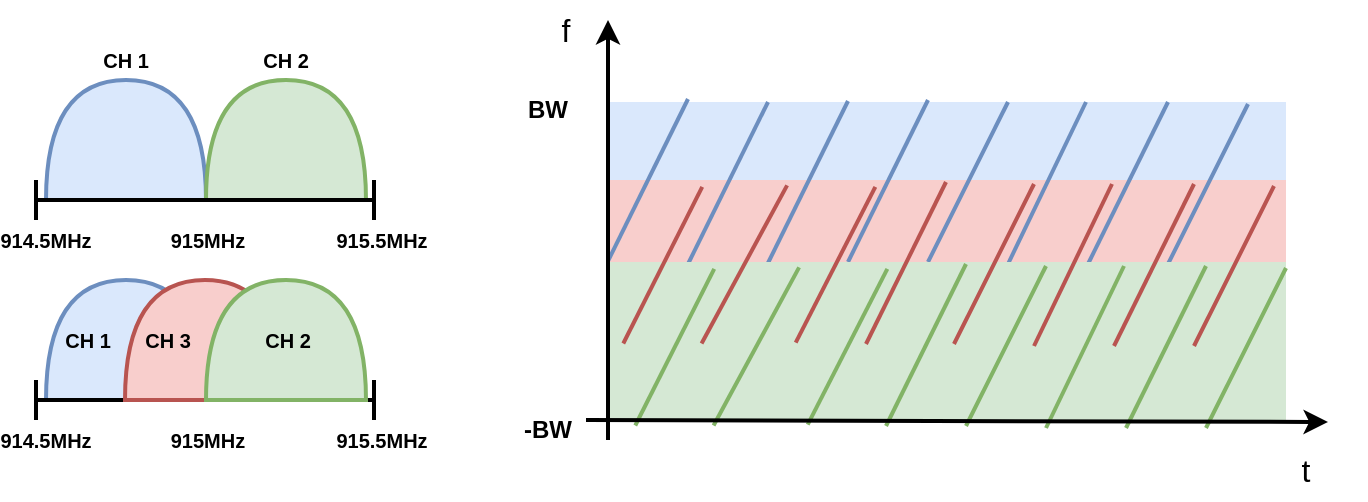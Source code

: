 <mxfile version="24.3.1" type="github">
  <diagram name="第 1 页" id="LZ3V6zMkVi97bei1aKP2">
    <mxGraphModel dx="1082" dy="573" grid="1" gridSize="10" guides="1" tooltips="1" connect="1" arrows="1" fold="1" page="1" pageScale="1" pageWidth="827" pageHeight="1169" math="0" shadow="0">
      <root>
        <mxCell id="0" />
        <mxCell id="1" parent="0" />
        <mxCell id="KBZhlKwedzXI5FQdUWbd-1" value="" style="shape=or;whiteSpace=wrap;html=1;rotation=-90;strokeWidth=2;fillColor=#dae8fc;strokeColor=#6c8ebf;" vertex="1" parent="1">
          <mxGeometry x="60" y="90" width="60" height="80" as="geometry" />
        </mxCell>
        <mxCell id="KBZhlKwedzXI5FQdUWbd-2" value="" style="shape=or;whiteSpace=wrap;html=1;rotation=-90;strokeWidth=2;fillColor=#d5e8d4;strokeColor=#82b366;" vertex="1" parent="1">
          <mxGeometry x="140" y="90" width="60" height="80" as="geometry" />
        </mxCell>
        <mxCell id="KBZhlKwedzXI5FQdUWbd-7" value="" style="shape=crossbar;whiteSpace=wrap;html=1;rounded=1;strokeWidth=2;" vertex="1" parent="1">
          <mxGeometry x="45" y="150" width="169" height="20" as="geometry" />
        </mxCell>
        <mxCell id="KBZhlKwedzXI5FQdUWbd-8" value="&lt;font style=&quot;font-size: 10px;&quot;&gt;&lt;b&gt;915MHz&lt;/b&gt;&lt;/font&gt;" style="text;strokeColor=none;align=center;fillColor=none;html=1;verticalAlign=middle;whiteSpace=wrap;rounded=0;" vertex="1" parent="1">
          <mxGeometry x="110.5" y="170" width="40" height="20" as="geometry" />
        </mxCell>
        <mxCell id="KBZhlKwedzXI5FQdUWbd-9" value="&lt;font style=&quot;font-size: 10px;&quot;&gt;&lt;b&gt;915.5MHz&lt;/b&gt;&lt;/font&gt;" style="text;strokeColor=none;align=center;fillColor=none;html=1;verticalAlign=middle;whiteSpace=wrap;rounded=0;" vertex="1" parent="1">
          <mxGeometry x="198" y="170" width="40" height="20" as="geometry" />
        </mxCell>
        <mxCell id="KBZhlKwedzXI5FQdUWbd-10" value="&lt;font style=&quot;font-size: 10px;&quot;&gt;&lt;b&gt;914.5MHz&lt;/b&gt;&lt;/font&gt;" style="text;strokeColor=none;align=center;fillColor=none;html=1;verticalAlign=middle;whiteSpace=wrap;rounded=0;" vertex="1" parent="1">
          <mxGeometry x="30" y="170" width="40" height="20" as="geometry" />
        </mxCell>
        <mxCell id="KBZhlKwedzXI5FQdUWbd-11" value="" style="shape=or;whiteSpace=wrap;html=1;rotation=-90;strokeWidth=2;fillColor=#dae8fc;strokeColor=#6c8ebf;" vertex="1" parent="1">
          <mxGeometry x="60" y="190" width="60" height="80" as="geometry" />
        </mxCell>
        <mxCell id="KBZhlKwedzXI5FQdUWbd-13" value="" style="shape=crossbar;whiteSpace=wrap;html=1;rounded=1;strokeWidth=2;" vertex="1" parent="1">
          <mxGeometry x="45" y="250" width="169" height="20" as="geometry" />
        </mxCell>
        <mxCell id="KBZhlKwedzXI5FQdUWbd-14" value="&lt;font style=&quot;font-size: 10px;&quot;&gt;&lt;b&gt;915MHz&lt;/b&gt;&lt;/font&gt;" style="text;strokeColor=none;align=center;fillColor=none;html=1;verticalAlign=middle;whiteSpace=wrap;rounded=0;" vertex="1" parent="1">
          <mxGeometry x="110.5" y="270" width="40" height="20" as="geometry" />
        </mxCell>
        <mxCell id="KBZhlKwedzXI5FQdUWbd-15" value="&lt;font style=&quot;font-size: 10px;&quot;&gt;&lt;b&gt;915.5MHz&lt;/b&gt;&lt;/font&gt;" style="text;strokeColor=none;align=center;fillColor=none;html=1;verticalAlign=middle;whiteSpace=wrap;rounded=0;" vertex="1" parent="1">
          <mxGeometry x="198" y="270" width="40" height="20" as="geometry" />
        </mxCell>
        <mxCell id="KBZhlKwedzXI5FQdUWbd-16" value="&lt;font style=&quot;font-size: 10px;&quot;&gt;&lt;b&gt;914.5MHz&lt;/b&gt;&lt;/font&gt;" style="text;strokeColor=none;align=center;fillColor=none;html=1;verticalAlign=middle;whiteSpace=wrap;rounded=0;" vertex="1" parent="1">
          <mxGeometry x="30" y="270" width="40" height="20" as="geometry" />
        </mxCell>
        <mxCell id="KBZhlKwedzXI5FQdUWbd-17" value="" style="shape=or;whiteSpace=wrap;html=1;rotation=-90;strokeWidth=2;fillColor=#f8cecc;strokeColor=#b85450;" vertex="1" parent="1">
          <mxGeometry x="99.5" y="190" width="60" height="80" as="geometry" />
        </mxCell>
        <mxCell id="KBZhlKwedzXI5FQdUWbd-12" value="" style="shape=or;whiteSpace=wrap;html=1;rotation=-90;strokeWidth=2;fillColor=#d5e8d4;strokeColor=#82b366;" vertex="1" parent="1">
          <mxGeometry x="140" y="190" width="60" height="80" as="geometry" />
        </mxCell>
        <mxCell id="KBZhlKwedzXI5FQdUWbd-18" value="&lt;font style=&quot;font-size: 10px;&quot;&gt;&lt;b&gt;CH 1&lt;/b&gt;&lt;/font&gt;" style="text;strokeColor=none;align=center;fillColor=none;html=1;verticalAlign=middle;whiteSpace=wrap;rounded=0;" vertex="1" parent="1">
          <mxGeometry x="70" y="80" width="40" height="20" as="geometry" />
        </mxCell>
        <mxCell id="KBZhlKwedzXI5FQdUWbd-19" value="&lt;font style=&quot;font-size: 10px;&quot;&gt;&lt;b&gt;CH 2&lt;/b&gt;&lt;/font&gt;" style="text;strokeColor=none;align=center;fillColor=none;html=1;verticalAlign=middle;whiteSpace=wrap;rounded=0;" vertex="1" parent="1">
          <mxGeometry x="150" y="80" width="40" height="20" as="geometry" />
        </mxCell>
        <mxCell id="KBZhlKwedzXI5FQdUWbd-20" value="&lt;font style=&quot;font-size: 10px;&quot;&gt;&lt;b&gt;CH 1&lt;/b&gt;&lt;/font&gt;" style="text;strokeColor=none;align=center;fillColor=none;html=1;verticalAlign=middle;whiteSpace=wrap;rounded=0;" vertex="1" parent="1">
          <mxGeometry x="51" y="220" width="40" height="20" as="geometry" />
        </mxCell>
        <mxCell id="KBZhlKwedzXI5FQdUWbd-22" value="&lt;font style=&quot;font-size: 10px;&quot;&gt;&lt;b&gt;CH 3&lt;/b&gt;&lt;/font&gt;" style="text;strokeColor=none;align=center;fillColor=none;html=1;verticalAlign=middle;whiteSpace=wrap;rounded=0;" vertex="1" parent="1">
          <mxGeometry x="91" y="220" width="40" height="20" as="geometry" />
        </mxCell>
        <mxCell id="KBZhlKwedzXI5FQdUWbd-21" value="&lt;font style=&quot;font-size: 10px;&quot;&gt;&lt;b&gt;CH 2&lt;/b&gt;&lt;/font&gt;" style="text;strokeColor=none;align=center;fillColor=none;html=1;verticalAlign=middle;whiteSpace=wrap;rounded=0;" vertex="1" parent="1">
          <mxGeometry x="150.5" y="220" width="40" height="20" as="geometry" />
        </mxCell>
        <mxCell id="KBZhlKwedzXI5FQdUWbd-24" value="" style="rounded=0;whiteSpace=wrap;html=1;fillColor=#dae8fc;strokeColor=none;container=0;" vertex="1" parent="1">
          <mxGeometry x="330" y="111" width="340" height="80" as="geometry" />
        </mxCell>
        <mxCell id="KBZhlKwedzXI5FQdUWbd-39" value="" style="rounded=0;whiteSpace=wrap;html=1;fillColor=#f8cecc;strokeColor=none;container=0;" vertex="1" parent="1">
          <mxGeometry x="330" y="150" width="340" height="80" as="geometry" />
        </mxCell>
        <mxCell id="KBZhlKwedzXI5FQdUWbd-63" value="" style="endArrow=none;html=1;rounded=0;strokeWidth=2;strokeColor=#6c8ebf;entryX=0.128;entryY=-0.007;entryDx=0;entryDy=0;entryPerimeter=0;" edge="1" parent="1">
          <mxGeometry width="50" height="50" relative="1" as="geometry">
            <mxPoint x="411" y="191.5" as="sourcePoint" />
            <mxPoint x="451" y="110.5" as="targetPoint" />
          </mxGeometry>
        </mxCell>
        <mxCell id="KBZhlKwedzXI5FQdUWbd-64" value="" style="endArrow=none;html=1;rounded=0;strokeWidth=2;strokeColor=#6c8ebf;entryX=0.128;entryY=-0.007;entryDx=0;entryDy=0;entryPerimeter=0;" edge="1" parent="1">
          <mxGeometry width="50" height="50" relative="1" as="geometry">
            <mxPoint x="371" y="192" as="sourcePoint" />
            <mxPoint x="411" y="111" as="targetPoint" />
          </mxGeometry>
        </mxCell>
        <mxCell id="KBZhlKwedzXI5FQdUWbd-65" value="" style="endArrow=none;html=1;rounded=0;strokeWidth=2;strokeColor=#6c8ebf;entryX=0.128;entryY=-0.007;entryDx=0;entryDy=0;entryPerimeter=0;" edge="1" parent="1">
          <mxGeometry width="50" height="50" relative="1" as="geometry">
            <mxPoint x="331" y="190.5" as="sourcePoint" />
            <mxPoint x="371" y="109.5" as="targetPoint" />
          </mxGeometry>
        </mxCell>
        <mxCell id="KBZhlKwedzXI5FQdUWbd-31" value="" style="endArrow=none;html=1;rounded=0;strokeWidth=2;strokeColor=#6c8ebf;entryX=0.128;entryY=-0.007;entryDx=0;entryDy=0;entryPerimeter=0;" edge="1" parent="1">
          <mxGeometry width="50" height="50" relative="1" as="geometry">
            <mxPoint x="451" y="191" as="sourcePoint" />
            <mxPoint x="491" y="110" as="targetPoint" />
          </mxGeometry>
        </mxCell>
        <mxCell id="KBZhlKwedzXI5FQdUWbd-32" value="" style="endArrow=none;html=1;rounded=0;strokeWidth=2;strokeColor=#6c8ebf;entryX=0.257;entryY=-0.004;entryDx=0;entryDy=0;entryPerimeter=0;" edge="1" parent="1">
          <mxGeometry width="50" height="50" relative="1" as="geometry">
            <mxPoint x="491" y="191" as="sourcePoint" />
            <mxPoint x="531" y="111" as="targetPoint" />
          </mxGeometry>
        </mxCell>
        <mxCell id="KBZhlKwedzXI5FQdUWbd-33" value="" style="endArrow=none;html=1;rounded=0;strokeWidth=2;strokeColor=#6c8ebf;exitX=0.257;exitY=1.009;exitDx=0;exitDy=0;entryX=0.385;entryY=0.005;entryDx=0;entryDy=0;entryPerimeter=0;exitPerimeter=0;" edge="1" parent="1">
          <mxGeometry width="50" height="50" relative="1" as="geometry">
            <mxPoint x="531" y="192" as="sourcePoint" />
            <mxPoint x="570" y="111" as="targetPoint" />
          </mxGeometry>
        </mxCell>
        <mxCell id="KBZhlKwedzXI5FQdUWbd-34" value="" style="endArrow=none;html=1;rounded=0;strokeWidth=2;strokeColor=#6c8ebf;entryX=0.128;entryY=-0.007;entryDx=0;entryDy=0;entryPerimeter=0;" edge="1" parent="1">
          <mxGeometry width="50" height="50" relative="1" as="geometry">
            <mxPoint x="571" y="192" as="sourcePoint" />
            <mxPoint x="611" y="111" as="targetPoint" />
          </mxGeometry>
        </mxCell>
        <mxCell id="KBZhlKwedzXI5FQdUWbd-35" value="" style="endArrow=none;html=1;rounded=0;strokeWidth=2;strokeColor=#6c8ebf;entryX=0.257;entryY=-0.004;entryDx=0;entryDy=0;entryPerimeter=0;" edge="1" parent="1">
          <mxGeometry width="50" height="50" relative="1" as="geometry">
            <mxPoint x="611" y="192" as="sourcePoint" />
            <mxPoint x="651" y="112" as="targetPoint" />
          </mxGeometry>
        </mxCell>
        <mxCell id="KBZhlKwedzXI5FQdUWbd-66" value="" style="rounded=0;whiteSpace=wrap;html=1;fillColor=#d5e8d4;strokeColor=none;container=0;" vertex="1" parent="1">
          <mxGeometry x="331" y="191" width="339" height="80" as="geometry" />
        </mxCell>
        <mxCell id="KBZhlKwedzXI5FQdUWbd-67" value="" style="endArrow=none;html=1;rounded=0;strokeWidth=2;strokeColor=#82b366;entryX=0.128;entryY=-0.007;entryDx=0;entryDy=0;entryPerimeter=0;exitX=0.008;exitY=0.972;exitDx=0;exitDy=0;exitPerimeter=0;fillColor=#d5e8d4;" edge="1" parent="1">
          <mxGeometry width="50" height="50" relative="1" as="geometry">
            <mxPoint x="344.632" y="272.76" as="sourcePoint" />
            <mxPoint x="384.112" y="194.44" as="targetPoint" />
          </mxGeometry>
        </mxCell>
        <mxCell id="KBZhlKwedzXI5FQdUWbd-68" value="" style="endArrow=none;html=1;rounded=0;strokeWidth=2;strokeColor=#82b366;entryX=0.257;entryY=-0.004;entryDx=0;entryDy=0;entryPerimeter=0;exitX=0.127;exitY=0.984;exitDx=0;exitDy=0;exitPerimeter=0;fillColor=#d5e8d4;" edge="1" parent="1">
          <mxGeometry width="50" height="50" relative="1" as="geometry">
            <mxPoint x="383.783" y="272.72" as="sourcePoint" />
            <mxPoint x="426.553" y="193.68" as="targetPoint" />
          </mxGeometry>
        </mxCell>
        <mxCell id="KBZhlKwedzXI5FQdUWbd-69" value="" style="endArrow=none;html=1;rounded=0;strokeWidth=2;strokeColor=#82b366;entryX=0.385;entryY=0.005;entryDx=0;entryDy=0;entryPerimeter=0;exitX=0.264;exitY=0.979;exitDx=0;exitDy=0;exitPerimeter=0;fillColor=#d5e8d4;" edge="1" parent="1">
          <mxGeometry width="50" height="50" relative="1" as="geometry">
            <mxPoint x="430.856" y="272.32" as="sourcePoint" />
            <mxPoint x="470.665" y="194.4" as="targetPoint" />
          </mxGeometry>
        </mxCell>
        <mxCell id="KBZhlKwedzXI5FQdUWbd-70" value="" style="endArrow=none;html=1;rounded=0;strokeWidth=2;strokeColor=#82b366;entryX=0.128;entryY=-0.007;entryDx=0;entryDy=0;entryPerimeter=0;fillColor=#d5e8d4;" edge="1" parent="1">
          <mxGeometry width="50" height="50" relative="1" as="geometry">
            <mxPoint x="470" y="273" as="sourcePoint" />
            <mxPoint x="510" y="192" as="targetPoint" />
          </mxGeometry>
        </mxCell>
        <mxCell id="KBZhlKwedzXI5FQdUWbd-71" value="" style="endArrow=none;html=1;rounded=0;strokeWidth=2;strokeColor=#82b366;entryX=0.257;entryY=-0.004;entryDx=0;entryDy=0;entryPerimeter=0;fillColor=#d5e8d4;" edge="1" parent="1">
          <mxGeometry width="50" height="50" relative="1" as="geometry">
            <mxPoint x="510" y="273" as="sourcePoint" />
            <mxPoint x="550" y="193" as="targetPoint" />
          </mxGeometry>
        </mxCell>
        <mxCell id="KBZhlKwedzXI5FQdUWbd-72" value="" style="endArrow=none;html=1;rounded=0;strokeWidth=2;strokeColor=#82b366;exitX=0.257;exitY=1.009;exitDx=0;exitDy=0;entryX=0.385;entryY=0.005;entryDx=0;entryDy=0;entryPerimeter=0;exitPerimeter=0;fillColor=#d5e8d4;" edge="1" parent="1">
          <mxGeometry width="50" height="50" relative="1" as="geometry">
            <mxPoint x="550" y="274" as="sourcePoint" />
            <mxPoint x="589" y="193" as="targetPoint" />
          </mxGeometry>
        </mxCell>
        <mxCell id="KBZhlKwedzXI5FQdUWbd-73" value="" style="endArrow=none;html=1;rounded=0;strokeWidth=2;strokeColor=#82b366;entryX=0.128;entryY=-0.007;entryDx=0;entryDy=0;entryPerimeter=0;fillColor=#d5e8d4;" edge="1" parent="1">
          <mxGeometry width="50" height="50" relative="1" as="geometry">
            <mxPoint x="590" y="274" as="sourcePoint" />
            <mxPoint x="630" y="193" as="targetPoint" />
          </mxGeometry>
        </mxCell>
        <mxCell id="KBZhlKwedzXI5FQdUWbd-74" value="" style="endArrow=none;html=1;rounded=0;strokeWidth=2;strokeColor=#82b366;entryX=0.257;entryY=-0.004;entryDx=0;entryDy=0;entryPerimeter=0;fillColor=#d5e8d4;" edge="1" parent="1">
          <mxGeometry width="50" height="50" relative="1" as="geometry">
            <mxPoint x="630" y="274" as="sourcePoint" />
            <mxPoint x="670" y="194" as="targetPoint" />
          </mxGeometry>
        </mxCell>
        <mxCell id="KBZhlKwedzXI5FQdUWbd-40" value="" style="endArrow=none;html=1;rounded=0;strokeWidth=2;strokeColor=#B95450;entryX=0.128;entryY=-0.007;entryDx=0;entryDy=0;entryPerimeter=0;exitX=0.008;exitY=0.972;exitDx=0;exitDy=0;exitPerimeter=0;" edge="1" parent="1">
          <mxGeometry width="50" height="50" relative="1" as="geometry">
            <mxPoint x="338.632" y="231.76" as="sourcePoint" />
            <mxPoint x="378.112" y="153.44" as="targetPoint" />
          </mxGeometry>
        </mxCell>
        <mxCell id="KBZhlKwedzXI5FQdUWbd-41" value="" style="endArrow=none;html=1;rounded=0;strokeWidth=2;strokeColor=#b95450;entryX=0.257;entryY=-0.004;entryDx=0;entryDy=0;entryPerimeter=0;exitX=0.127;exitY=0.984;exitDx=0;exitDy=0;exitPerimeter=0;" edge="1" parent="1">
          <mxGeometry width="50" height="50" relative="1" as="geometry">
            <mxPoint x="377.783" y="231.72" as="sourcePoint" />
            <mxPoint x="420.553" y="152.68" as="targetPoint" />
          </mxGeometry>
        </mxCell>
        <mxCell id="KBZhlKwedzXI5FQdUWbd-42" value="" style="endArrow=none;html=1;rounded=0;strokeWidth=2;strokeColor=#B95450;entryX=0.385;entryY=0.005;entryDx=0;entryDy=0;entryPerimeter=0;exitX=0.264;exitY=0.979;exitDx=0;exitDy=0;exitPerimeter=0;" edge="1" parent="1">
          <mxGeometry width="50" height="50" relative="1" as="geometry">
            <mxPoint x="424.856" y="231.32" as="sourcePoint" />
            <mxPoint x="464.665" y="153.4" as="targetPoint" />
          </mxGeometry>
        </mxCell>
        <mxCell id="KBZhlKwedzXI5FQdUWbd-43" value="" style="endArrow=none;html=1;rounded=0;strokeWidth=2;strokeColor=#B95450;entryX=0.128;entryY=-0.007;entryDx=0;entryDy=0;entryPerimeter=0;" edge="1" parent="1">
          <mxGeometry width="50" height="50" relative="1" as="geometry">
            <mxPoint x="460" y="232" as="sourcePoint" />
            <mxPoint x="500" y="151" as="targetPoint" />
          </mxGeometry>
        </mxCell>
        <mxCell id="KBZhlKwedzXI5FQdUWbd-44" value="" style="endArrow=none;html=1;rounded=0;strokeWidth=2;strokeColor=#B95450;entryX=0.257;entryY=-0.004;entryDx=0;entryDy=0;entryPerimeter=0;" edge="1" parent="1">
          <mxGeometry width="50" height="50" relative="1" as="geometry">
            <mxPoint x="504" y="232" as="sourcePoint" />
            <mxPoint x="544" y="152" as="targetPoint" />
          </mxGeometry>
        </mxCell>
        <mxCell id="KBZhlKwedzXI5FQdUWbd-45" value="" style="endArrow=none;html=1;rounded=0;strokeWidth=2;strokeColor=#B95450;exitX=0.257;exitY=1.009;exitDx=0;exitDy=0;entryX=0.385;entryY=0.005;entryDx=0;entryDy=0;entryPerimeter=0;exitPerimeter=0;" edge="1" parent="1">
          <mxGeometry width="50" height="50" relative="1" as="geometry">
            <mxPoint x="544" y="233" as="sourcePoint" />
            <mxPoint x="583" y="152" as="targetPoint" />
          </mxGeometry>
        </mxCell>
        <mxCell id="KBZhlKwedzXI5FQdUWbd-46" value="" style="endArrow=none;html=1;rounded=0;strokeWidth=2;strokeColor=#B95450;entryX=0.128;entryY=-0.007;entryDx=0;entryDy=0;entryPerimeter=0;" edge="1" parent="1">
          <mxGeometry width="50" height="50" relative="1" as="geometry">
            <mxPoint x="584" y="233" as="sourcePoint" />
            <mxPoint x="624" y="152" as="targetPoint" />
          </mxGeometry>
        </mxCell>
        <mxCell id="KBZhlKwedzXI5FQdUWbd-47" value="" style="endArrow=none;html=1;rounded=0;strokeWidth=2;strokeColor=#B95450;entryX=0.257;entryY=-0.004;entryDx=0;entryDy=0;entryPerimeter=0;" edge="1" parent="1">
          <mxGeometry width="50" height="50" relative="1" as="geometry">
            <mxPoint x="624" y="233" as="sourcePoint" />
            <mxPoint x="664" y="153" as="targetPoint" />
          </mxGeometry>
        </mxCell>
        <mxCell id="KBZhlKwedzXI5FQdUWbd-62" value="" style="endArrow=classic;html=1;rounded=0;strokeWidth=2;" edge="1" parent="1">
          <mxGeometry width="50" height="50" relative="1" as="geometry">
            <mxPoint x="331" y="280" as="sourcePoint" />
            <mxPoint x="331" y="70" as="targetPoint" />
          </mxGeometry>
        </mxCell>
        <mxCell id="KBZhlKwedzXI5FQdUWbd-61" value="" style="endArrow=classic;html=1;rounded=0;strokeWidth=2;" edge="1" parent="1">
          <mxGeometry width="50" height="50" relative="1" as="geometry">
            <mxPoint x="320" y="270" as="sourcePoint" />
            <mxPoint x="691" y="271" as="targetPoint" />
          </mxGeometry>
        </mxCell>
        <mxCell id="KBZhlKwedzXI5FQdUWbd-75" value="&lt;b&gt;BW&lt;/b&gt;" style="text;strokeColor=none;align=center;fillColor=none;html=1;verticalAlign=middle;whiteSpace=wrap;rounded=0;" vertex="1" parent="1">
          <mxGeometry x="271" y="100" width="60" height="30" as="geometry" />
        </mxCell>
        <mxCell id="KBZhlKwedzXI5FQdUWbd-76" value="&lt;b&gt;-BW&lt;/b&gt;" style="text;strokeColor=none;align=center;fillColor=none;html=1;verticalAlign=middle;whiteSpace=wrap;rounded=0;" vertex="1" parent="1">
          <mxGeometry x="271" y="260" width="60" height="30" as="geometry" />
        </mxCell>
        <mxCell id="KBZhlKwedzXI5FQdUWbd-77" value="&lt;font style=&quot;font-size: 16px;&quot;&gt;t&lt;/font&gt;" style="text;strokeColor=none;align=center;fillColor=none;html=1;verticalAlign=middle;whiteSpace=wrap;rounded=0;" vertex="1" parent="1">
          <mxGeometry x="650" y="280" width="60" height="30" as="geometry" />
        </mxCell>
        <mxCell id="KBZhlKwedzXI5FQdUWbd-78" value="&lt;font style=&quot;font-size: 16px;&quot;&gt;f&lt;/font&gt;" style="text;strokeColor=none;align=center;fillColor=none;html=1;verticalAlign=middle;whiteSpace=wrap;rounded=0;" vertex="1" parent="1">
          <mxGeometry x="280" y="60" width="60" height="30" as="geometry" />
        </mxCell>
      </root>
    </mxGraphModel>
  </diagram>
</mxfile>
